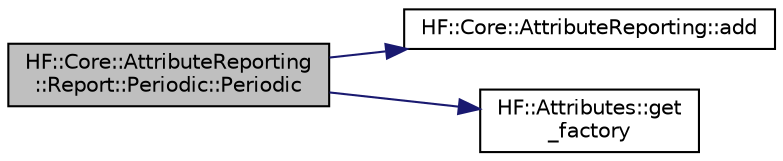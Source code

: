digraph "HF::Core::AttributeReporting::Report::Periodic::Periodic"
{
  edge [fontname="Helvetica",fontsize="10",labelfontname="Helvetica",labelfontsize="10"];
  node [fontname="Helvetica",fontsize="10",shape=record];
  rankdir="LR";
  Node0 [label="HF::Core::AttributeReporting\l::Report::Periodic::Periodic",height=0.2,width=0.4,color="black", fillcolor="grey75", style="filled", fontcolor="black"];
  Node0 -> Node1 [color="midnightblue",fontsize="10",style="solid",fontname="Helvetica"];
  Node1 [label="HF::Core::AttributeReporting::add",height=0.2,width=0.4,color="black", fillcolor="white", style="filled",URL="$group__attr__reporting__common.html#ga16e2adb57b2437af38b51963ab2631bc",tooltip="Add the periodic entries from start to end into the rule with the given report reference. "];
  Node0 -> Node2 [color="midnightblue",fontsize="10",style="solid",fontname="Helvetica"];
  Node2 [label="HF::Attributes::get\l_factory",height=0.2,width=0.4,color="black", fillcolor="white", style="filled",URL="$group__attributes.html#gae271ba996fe0d158397877c944e55862",tooltip="Return the attribute factory associated with the given interface identifier. "];
}

